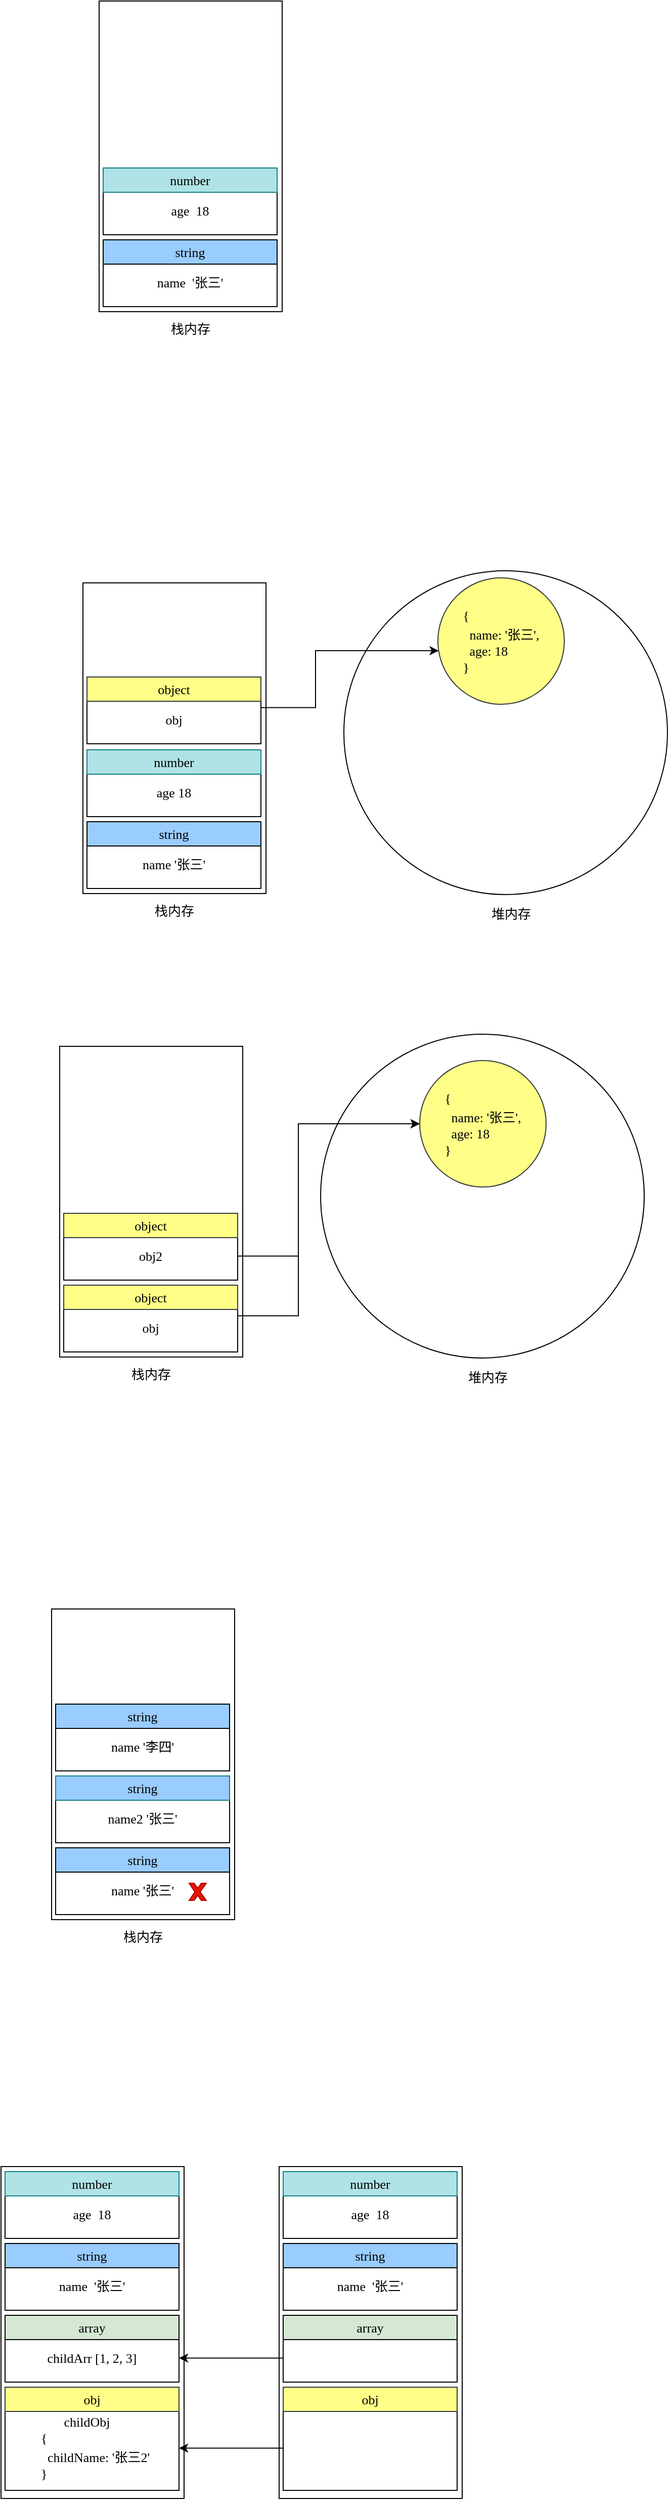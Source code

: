 <mxfile version="19.0.3" type="device"><diagram id="V9AhSuRFLN2k_o382zcn" name="第 1 页"><mxGraphModel dx="1125" dy="1757" grid="0" gridSize="10" guides="0" tooltips="1" connect="1" arrows="1" fold="1" page="1" pageScale="1" pageWidth="827" pageHeight="1169" math="0" shadow="0"><root><mxCell id="0"/><mxCell id="1" parent="0"/><mxCell id="NeTR9yd0fyzoFEv___de-1" value="" style="rounded=0;whiteSpace=wrap;html=1;fontFamily=Verdana;fontStyle=0;fontSize=13;" vertex="1" parent="1"><mxGeometry x="119" y="193" width="181" height="307" as="geometry"/></mxCell><mxCell id="NeTR9yd0fyzoFEv___de-19" value="" style="group;fontFamily=Verdana;fontStyle=0;fontSize=13;" vertex="1" connectable="0" parent="1"><mxGeometry x="123" y="429" width="172" height="66" as="geometry"/></mxCell><mxCell id="NeTR9yd0fyzoFEv___de-18" value="" style="group;fontFamily=Verdana;fontStyle=0;fontSize=13;" vertex="1" connectable="0" parent="NeTR9yd0fyzoFEv___de-19"><mxGeometry y="18.393" width="172" height="47.607" as="geometry"/></mxCell><mxCell id="NeTR9yd0fyzoFEv___de-13" value="&lt;div style=&quot;font-size: 13px; line-height: 21px;&quot;&gt;&lt;font style=&quot;font-size: 13px;&quot;&gt;name '张三'&lt;/font&gt;&lt;/div&gt;" style="rounded=0;whiteSpace=wrap;html=1;fontFamily=Verdana;fontStyle=0;fontSize=13;" vertex="1" parent="NeTR9yd0fyzoFEv___de-18"><mxGeometry width="172" height="47.607" as="geometry"/></mxCell><mxCell id="NeTR9yd0fyzoFEv___de-15" value="&lt;font style=&quot;font-size: 13px;&quot;&gt;string&lt;/font&gt;" style="rounded=0;whiteSpace=wrap;html=1;fillColor=#99CCFF;fontFamily=Verdana;fontStyle=0;fontSize=13;" vertex="1" parent="NeTR9yd0fyzoFEv___de-19"><mxGeometry width="172" height="24" as="geometry"/></mxCell><mxCell id="NeTR9yd0fyzoFEv___de-27" value="" style="group;fillColor=#d5e8d4;strokeColor=#82b366;fontFamily=Verdana;fontStyle=0;fontSize=13;" vertex="1" connectable="0" parent="1"><mxGeometry x="123" y="358" width="172" height="66" as="geometry"/></mxCell><mxCell id="NeTR9yd0fyzoFEv___de-28" value="" style="group;fontFamily=Verdana;fontStyle=0;fontSize=13;" vertex="1" connectable="0" parent="NeTR9yd0fyzoFEv___de-27"><mxGeometry y="18.393" width="172" height="47.607" as="geometry"/></mxCell><mxCell id="NeTR9yd0fyzoFEv___de-29" value="&lt;div style=&quot;font-size: 13px; line-height: 21px;&quot;&gt;&lt;font style=&quot;font-size: 13px;&quot;&gt;age 18&lt;/font&gt;&lt;/div&gt;" style="rounded=0;whiteSpace=wrap;html=1;fontFamily=Verdana;fontStyle=0;fontSize=13;" vertex="1" parent="NeTR9yd0fyzoFEv___de-28"><mxGeometry width="172" height="47.607" as="geometry"/></mxCell><mxCell id="NeTR9yd0fyzoFEv___de-30" value="&lt;font style=&quot;font-size: 13px;&quot;&gt;number&lt;/font&gt;" style="rounded=0;whiteSpace=wrap;html=1;fillColor=#b0e3e6;strokeColor=#0e8088;fontFamily=Verdana;fontStyle=0;fontSize=13;" vertex="1" parent="NeTR9yd0fyzoFEv___de-27"><mxGeometry width="172" height="24" as="geometry"/></mxCell><mxCell id="NeTR9yd0fyzoFEv___de-35" value="栈内存" style="text;html=1;resizable=0;autosize=1;align=center;verticalAlign=middle;points=[];fillColor=none;strokeColor=none;rounded=0;labelBackgroundColor=none;fontFamily=Verdana;fontSize=13;fontColor=#000000;fontStyle=0" vertex="1" parent="1"><mxGeometry x="184" y="507" width="49" height="20" as="geometry"/></mxCell><mxCell id="NeTR9yd0fyzoFEv___de-39" value="" style="ellipse;whiteSpace=wrap;html=1;aspect=fixed;labelBackgroundColor=none;fontFamily=Verdana;fontSize=13;fontStyle=0" vertex="1" parent="1"><mxGeometry x="377" y="181" width="320" height="320" as="geometry"/></mxCell><mxCell id="NeTR9yd0fyzoFEv___de-41" value="&lt;p style=&quot;margin: 0px; font-variant-numeric: normal; font-variant-east-asian: normal; font-stretch: normal; line-height: normal; text-align: start; font-size: 13px;&quot; class=&quot;p1&quot;&gt;{&lt;/p&gt;&lt;p style=&quot;margin: 0px; font-variant-numeric: normal; font-variant-east-asian: normal; font-stretch: normal; line-height: normal; text-align: start; font-size: 13px;&quot; class=&quot;p1&quot;&gt;&lt;span class=&quot;Apple-converted-space&quot; style=&quot;font-size: 13px;&quot;&gt;&amp;nbsp; &lt;/span&gt;name: '张三',&lt;/p&gt;&lt;p style=&quot;margin: 0px; font-variant-numeric: normal; font-variant-east-asian: normal; font-stretch: normal; line-height: normal; text-align: start; font-size: 13px;&quot; class=&quot;p1&quot;&gt;&lt;span class=&quot;Apple-converted-space&quot; style=&quot;font-size: 13px;&quot;&gt;&amp;nbsp; &lt;/span&gt;age: 18&lt;/p&gt;&lt;p style=&quot;margin: 0px; font-variant-numeric: normal; font-variant-east-asian: normal; font-stretch: normal; line-height: normal; text-align: start; font-size: 13px;&quot; class=&quot;p1&quot;&gt;}&lt;/p&gt;" style="ellipse;whiteSpace=wrap;html=1;aspect=fixed;labelBackgroundColor=none;fontFamily=Verdana;fontSize=13;fillColor=#ffff88;strokeColor=#36393d;fontStyle=0" vertex="1" parent="1"><mxGeometry x="470" y="188" width="125" height="125" as="geometry"/></mxCell><mxCell id="NeTR9yd0fyzoFEv___de-42" value="" style="group;fillColor=#b1ddf0;strokeColor=#10739e;fontFamily=Verdana;fontStyle=0;fontSize=13;" vertex="1" connectable="0" parent="1"><mxGeometry x="123" y="286" width="172" height="66" as="geometry"/></mxCell><mxCell id="NeTR9yd0fyzoFEv___de-43" value="" style="group;fontFamily=Verdana;fontStyle=0;fontSize=13;" vertex="1" connectable="0" parent="NeTR9yd0fyzoFEv___de-42"><mxGeometry y="18.393" width="172" height="47.607" as="geometry"/></mxCell><mxCell id="NeTR9yd0fyzoFEv___de-44" value="&lt;div style=&quot;font-size: 13px; line-height: 21px;&quot;&gt;&lt;span style=&quot;font-size: 13px; text-align: start;&quot;&gt;obj&lt;/span&gt;&lt;br style=&quot;font-size: 13px;&quot;&gt;&lt;/div&gt;" style="rounded=0;whiteSpace=wrap;html=1;fontFamily=Verdana;fontStyle=0;fontSize=13;" vertex="1" parent="NeTR9yd0fyzoFEv___de-43"><mxGeometry width="172" height="47.607" as="geometry"/></mxCell><mxCell id="NeTR9yd0fyzoFEv___de-45" value="&lt;font style=&quot;font-size: 13px;&quot;&gt;object&lt;/font&gt;" style="rounded=0;whiteSpace=wrap;html=1;fillColor=#ffff88;strokeColor=#36393d;fontFamily=Verdana;fontStyle=0;fontSize=13;" vertex="1" parent="NeTR9yd0fyzoFEv___de-42"><mxGeometry width="172" height="24" as="geometry"/></mxCell><mxCell id="NeTR9yd0fyzoFEv___de-50" value="" style="edgeStyle=elbowEdgeStyle;elbow=horizontal;endArrow=classic;html=1;rounded=0;fontFamily=Verdana;fontSize=13;fontColor=#000000;exitX=1;exitY=0.25;exitDx=0;exitDy=0;fontStyle=0" edge="1" parent="1" source="NeTR9yd0fyzoFEv___de-44" target="NeTR9yd0fyzoFEv___de-41"><mxGeometry width="50" height="50" relative="1" as="geometry"><mxPoint x="311" y="312" as="sourcePoint"/><mxPoint x="361" y="262" as="targetPoint"/><Array as="points"><mxPoint x="349" y="260"/></Array></mxGeometry></mxCell><mxCell id="NeTR9yd0fyzoFEv___de-53" value="堆内存" style="text;html=1;resizable=0;autosize=1;align=center;verticalAlign=middle;points=[];fillColor=none;strokeColor=none;rounded=0;labelBackgroundColor=none;fontFamily=Verdana;fontSize=13;fontColor=#000000;fontStyle=0" vertex="1" parent="1"><mxGeometry x="517" y="510" width="49" height="20" as="geometry"/></mxCell><mxCell id="NeTR9yd0fyzoFEv___de-93" value="" style="rounded=0;whiteSpace=wrap;html=1;fontFamily=Verdana;fontStyle=0;fontSize=13;" vertex="1" parent="1"><mxGeometry x="96" y="651" width="181" height="307" as="geometry"/></mxCell><mxCell id="NeTR9yd0fyzoFEv___de-102" value="栈内存" style="text;html=1;resizable=0;autosize=1;align=center;verticalAlign=middle;points=[];fillColor=none;strokeColor=none;rounded=0;labelBackgroundColor=none;fontFamily=Verdana;fontSize=13;fontColor=#000000;fontStyle=0" vertex="1" parent="1"><mxGeometry x="161" y="965" width="49" height="20" as="geometry"/></mxCell><mxCell id="NeTR9yd0fyzoFEv___de-103" value="" style="ellipse;whiteSpace=wrap;html=1;aspect=fixed;labelBackgroundColor=none;fontFamily=Verdana;fontSize=13;fontStyle=0" vertex="1" parent="1"><mxGeometry x="354" y="639" width="320" height="320" as="geometry"/></mxCell><mxCell id="NeTR9yd0fyzoFEv___de-104" value="&lt;p style=&quot;margin: 0px; font-variant-numeric: normal; font-variant-east-asian: normal; font-stretch: normal; line-height: normal; text-align: start; font-size: 13px;&quot; class=&quot;p1&quot;&gt;{&lt;/p&gt;&lt;p style=&quot;margin: 0px; font-variant-numeric: normal; font-variant-east-asian: normal; font-stretch: normal; line-height: normal; text-align: start; font-size: 13px;&quot; class=&quot;p1&quot;&gt;&lt;span class=&quot;Apple-converted-space&quot; style=&quot;font-size: 13px;&quot;&gt;&amp;nbsp; &lt;/span&gt;name: '张三',&lt;/p&gt;&lt;p style=&quot;margin: 0px; font-variant-numeric: normal; font-variant-east-asian: normal; font-stretch: normal; line-height: normal; text-align: start; font-size: 13px;&quot; class=&quot;p1&quot;&gt;&lt;span class=&quot;Apple-converted-space&quot; style=&quot;font-size: 13px;&quot;&gt;&amp;nbsp; &lt;/span&gt;age: 18&lt;/p&gt;&lt;p style=&quot;margin: 0px; font-variant-numeric: normal; font-variant-east-asian: normal; font-stretch: normal; line-height: normal; text-align: start; font-size: 13px;&quot; class=&quot;p1&quot;&gt;}&lt;/p&gt;" style="ellipse;whiteSpace=wrap;html=1;aspect=fixed;labelBackgroundColor=none;fontFamily=Verdana;fontSize=13;fillColor=#ffff88;strokeColor=#36393d;fontStyle=0" vertex="1" parent="1"><mxGeometry x="452" y="665" width="125" height="125" as="geometry"/></mxCell><mxCell id="NeTR9yd0fyzoFEv___de-105" value="" style="group;fillColor=#b1ddf0;strokeColor=#10739e;fontFamily=Verdana;fontStyle=0;fontSize=13;" vertex="1" connectable="0" parent="1"><mxGeometry x="100" y="887" width="172" height="66" as="geometry"/></mxCell><mxCell id="NeTR9yd0fyzoFEv___de-106" value="" style="group;fontFamily=Verdana;fontStyle=0;fontSize=13;" vertex="1" connectable="0" parent="NeTR9yd0fyzoFEv___de-105"><mxGeometry y="18.393" width="172" height="47.607" as="geometry"/></mxCell><mxCell id="NeTR9yd0fyzoFEv___de-107" value="&lt;div style=&quot;font-size: 13px; line-height: 21px;&quot;&gt;&lt;font style=&quot;font-size: 13px;&quot;&gt;obj&lt;/font&gt;&lt;/div&gt;" style="rounded=0;whiteSpace=wrap;html=1;fontFamily=Verdana;fontStyle=0;fontSize=13;" vertex="1" parent="NeTR9yd0fyzoFEv___de-106"><mxGeometry width="172" height="47.607" as="geometry"/></mxCell><mxCell id="NeTR9yd0fyzoFEv___de-108" value="&lt;font style=&quot;font-size: 13px;&quot;&gt;object&lt;/font&gt;" style="rounded=0;whiteSpace=wrap;html=1;fillColor=#ffff88;strokeColor=#36393d;fontFamily=Verdana;fontStyle=0;fontSize=13;" vertex="1" parent="NeTR9yd0fyzoFEv___de-105"><mxGeometry width="172" height="24" as="geometry"/></mxCell><mxCell id="NeTR9yd0fyzoFEv___de-109" value="" style="edgeStyle=elbowEdgeStyle;elbow=horizontal;endArrow=classic;html=1;rounded=0;fontFamily=Verdana;fontSize=13;fontColor=#000000;exitX=1;exitY=0.25;exitDx=0;exitDy=0;fontStyle=0;entryX=0;entryY=0.5;entryDx=0;entryDy=0;" edge="1" parent="1" source="NeTR9yd0fyzoFEv___de-107" target="NeTR9yd0fyzoFEv___de-104"><mxGeometry width="50" height="50" relative="1" as="geometry"><mxPoint x="288" y="770" as="sourcePoint"/><mxPoint x="338" y="720" as="targetPoint"/><Array as="points"><mxPoint x="332" y="793"/><mxPoint x="326" y="718"/></Array></mxGeometry></mxCell><mxCell id="NeTR9yd0fyzoFEv___de-110" value="堆内存" style="text;html=1;resizable=0;autosize=1;align=center;verticalAlign=middle;points=[];fillColor=none;strokeColor=none;rounded=0;labelBackgroundColor=none;fontFamily=Verdana;fontSize=13;fontColor=#000000;fontStyle=0" vertex="1" parent="1"><mxGeometry x="494" y="968" width="49" height="20" as="geometry"/></mxCell><mxCell id="NeTR9yd0fyzoFEv___de-112" value="" style="group;fillColor=#b1ddf0;strokeColor=#10739e;fontFamily=Verdana;fontStyle=0;fontSize=13;" vertex="1" connectable="0" parent="1"><mxGeometry x="100" y="816" width="172" height="66" as="geometry"/></mxCell><mxCell id="NeTR9yd0fyzoFEv___de-113" value="" style="group;fontFamily=Verdana;fontStyle=0;fontSize=13;" vertex="1" connectable="0" parent="NeTR9yd0fyzoFEv___de-112"><mxGeometry y="18.393" width="172" height="47.607" as="geometry"/></mxCell><mxCell id="NeTR9yd0fyzoFEv___de-114" value="&lt;div style=&quot;line-height: 21px; font-size: 13px;&quot;&gt;&lt;span style=&quot;text-align: start; font-size: 13px;&quot;&gt;&lt;font style=&quot;font-size: 13px;&quot;&gt;obj2&lt;/font&gt;&lt;/span&gt;&lt;span style=&quot;font-size: 13px;&quot;&gt;&lt;br style=&quot;font-size: 13px;&quot;&gt;&lt;/span&gt;&lt;/div&gt;" style="rounded=0;whiteSpace=wrap;html=1;fontFamily=Verdana;fontStyle=0;fontSize=13;" vertex="1" parent="NeTR9yd0fyzoFEv___de-113"><mxGeometry width="172" height="47.607" as="geometry"/></mxCell><mxCell id="NeTR9yd0fyzoFEv___de-115" value="&lt;font style=&quot;font-size: 13px;&quot;&gt;object&lt;/font&gt;" style="rounded=0;whiteSpace=wrap;html=1;fillColor=#ffff88;strokeColor=#36393d;fontFamily=Verdana;fontStyle=0;fontSize=13;" vertex="1" parent="NeTR9yd0fyzoFEv___de-112"><mxGeometry width="172" height="24" as="geometry"/></mxCell><mxCell id="NeTR9yd0fyzoFEv___de-116" value="" style="rounded=0;whiteSpace=wrap;html=1;fontFamily=Verdana;fontStyle=0;fontSize=13;" vertex="1" parent="1"><mxGeometry x="135" y="-382" width="181" height="307" as="geometry"/></mxCell><mxCell id="NeTR9yd0fyzoFEv___de-117" value="" style="group;fontFamily=Verdana;fontStyle=0;fontSize=13;" vertex="1" connectable="0" parent="1"><mxGeometry x="139" y="-146" width="172" height="66" as="geometry"/></mxCell><mxCell id="NeTR9yd0fyzoFEv___de-118" value="" style="group;fontFamily=Verdana;fontStyle=0;fontSize=13;" vertex="1" connectable="0" parent="NeTR9yd0fyzoFEv___de-117"><mxGeometry y="18.393" width="172" height="47.607" as="geometry"/></mxCell><mxCell id="NeTR9yd0fyzoFEv___de-119" value="&lt;div style=&quot;font-size: 13px; line-height: 21px;&quot;&gt;&lt;font style=&quot;font-size: 13px;&quot;&gt;name&amp;nbsp; '张三'&lt;/font&gt;&lt;/div&gt;" style="rounded=0;whiteSpace=wrap;html=1;fontFamily=Verdana;fontStyle=0;fontSize=13;" vertex="1" parent="NeTR9yd0fyzoFEv___de-118"><mxGeometry width="172" height="47.607" as="geometry"/></mxCell><mxCell id="NeTR9yd0fyzoFEv___de-120" value="&lt;font style=&quot;font-size: 13px;&quot;&gt;string&lt;/font&gt;" style="rounded=0;whiteSpace=wrap;html=1;fillColor=#99CCFF;fontFamily=Verdana;fontStyle=0;fontSize=13;" vertex="1" parent="NeTR9yd0fyzoFEv___de-117"><mxGeometry width="172" height="24" as="geometry"/></mxCell><mxCell id="NeTR9yd0fyzoFEv___de-121" value="" style="group;fillColor=#d5e8d4;strokeColor=#82b366;fontFamily=Verdana;fontStyle=0;fontSize=13;" vertex="1" connectable="0" parent="1"><mxGeometry x="139" y="-217" width="172" height="66" as="geometry"/></mxCell><mxCell id="NeTR9yd0fyzoFEv___de-122" value="" style="group;fontFamily=Verdana;fontStyle=0;fontSize=13;" vertex="1" connectable="0" parent="NeTR9yd0fyzoFEv___de-121"><mxGeometry y="18.393" width="172" height="47.607" as="geometry"/></mxCell><mxCell id="NeTR9yd0fyzoFEv___de-123" value="&lt;div style=&quot;font-size: 13px; line-height: 21px;&quot;&gt;&lt;font style=&quot;font-size: 13px;&quot;&gt;age&amp;nbsp; 18&lt;/font&gt;&lt;/div&gt;" style="rounded=0;whiteSpace=wrap;html=1;fontFamily=Verdana;fontStyle=0;fontSize=13;" vertex="1" parent="NeTR9yd0fyzoFEv___de-122"><mxGeometry width="172" height="47.607" as="geometry"/></mxCell><mxCell id="NeTR9yd0fyzoFEv___de-124" value="&lt;font style=&quot;font-size: 13px;&quot;&gt;number&lt;/font&gt;" style="rounded=0;whiteSpace=wrap;html=1;fillColor=#b0e3e6;strokeColor=#0e8088;fontFamily=Verdana;fontStyle=0;fontSize=13;" vertex="1" parent="NeTR9yd0fyzoFEv___de-121"><mxGeometry width="172" height="24" as="geometry"/></mxCell><mxCell id="NeTR9yd0fyzoFEv___de-125" value="栈内存" style="text;html=1;resizable=0;autosize=1;align=center;verticalAlign=middle;points=[];fillColor=none;strokeColor=none;rounded=0;labelBackgroundColor=none;fontFamily=Verdana;fontSize=13;fontColor=#000000;fontStyle=0" vertex="1" parent="1"><mxGeometry x="200" y="-68" width="49" height="20" as="geometry"/></mxCell><mxCell id="NeTR9yd0fyzoFEv___de-144" value="" style="edgeStyle=elbowEdgeStyle;elbow=horizontal;endArrow=classic;html=1;rounded=0;fontFamily=Verdana;fontSize=13;fontColor=#000000;exitX=1;exitY=0.5;exitDx=0;exitDy=0;fontStyle=0;" edge="1" parent="1" source="NeTR9yd0fyzoFEv___de-114" target="NeTR9yd0fyzoFEv___de-104"><mxGeometry width="50" height="50" relative="1" as="geometry"><mxPoint x="282" y="927.295" as="sourcePoint"/><mxPoint x="457.726" y="728" as="targetPoint"/><Array as="points"><mxPoint x="332" y="793"/></Array></mxGeometry></mxCell><mxCell id="NeTR9yd0fyzoFEv___de-145" value="" style="rounded=0;whiteSpace=wrap;html=1;fontFamily=Verdana;fontStyle=0;fontSize=13;" vertex="1" parent="1"><mxGeometry x="88" y="1207" width="181" height="307" as="geometry"/></mxCell><mxCell id="NeTR9yd0fyzoFEv___de-146" value="" style="group;fontFamily=Verdana;fontStyle=0;fontSize=13;" vertex="1" connectable="0" parent="1"><mxGeometry x="92" y="1443" width="172" height="66" as="geometry"/></mxCell><mxCell id="NeTR9yd0fyzoFEv___de-147" value="" style="group;fontFamily=Verdana;fontStyle=0;fontSize=13;" vertex="1" connectable="0" parent="NeTR9yd0fyzoFEv___de-146"><mxGeometry y="18.393" width="172" height="47.607" as="geometry"/></mxCell><mxCell id="NeTR9yd0fyzoFEv___de-148" value="&lt;div style=&quot;font-size: 13px; line-height: 21px;&quot;&gt;&lt;font style=&quot;font-size: 13px;&quot;&gt;name '张三'&lt;/font&gt;&lt;/div&gt;" style="rounded=0;whiteSpace=wrap;html=1;fontFamily=Verdana;fontStyle=0;fontSize=13;" vertex="1" parent="NeTR9yd0fyzoFEv___de-147"><mxGeometry width="172" height="47.607" as="geometry"/></mxCell><mxCell id="NeTR9yd0fyzoFEv___de-161" value="" style="verticalLabelPosition=bottom;verticalAlign=top;html=1;shape=mxgraph.basic.x;labelBackgroundColor=none;fontFamily=Verdana;fontSize=13;fillColor=#e51400;strokeColor=#B20000;fontColor=#ffffff;" vertex="1" parent="NeTR9yd0fyzoFEv___de-147"><mxGeometry x="132" y="16.607" width="17" height="17" as="geometry"/></mxCell><mxCell id="NeTR9yd0fyzoFEv___de-149" value="&lt;font style=&quot;font-size: 13px;&quot;&gt;string&lt;/font&gt;" style="rounded=0;whiteSpace=wrap;html=1;fillColor=#99CCFF;fontFamily=Verdana;fontStyle=0;fontSize=13;" vertex="1" parent="NeTR9yd0fyzoFEv___de-146"><mxGeometry width="172" height="24" as="geometry"/></mxCell><mxCell id="NeTR9yd0fyzoFEv___de-150" value="" style="group;fillColor=#d5e8d4;strokeColor=#82b366;fontFamily=Verdana;fontStyle=0;fontSize=13;" vertex="1" connectable="0" parent="1"><mxGeometry x="92" y="1372" width="172" height="66" as="geometry"/></mxCell><mxCell id="NeTR9yd0fyzoFEv___de-151" value="" style="group;fontFamily=Verdana;fontStyle=0;fontSize=13;" vertex="1" connectable="0" parent="NeTR9yd0fyzoFEv___de-150"><mxGeometry y="18.393" width="172" height="47.607" as="geometry"/></mxCell><mxCell id="NeTR9yd0fyzoFEv___de-152" value="&lt;div style=&quot;font-size: 13px; line-height: 21px;&quot;&gt;&lt;font style=&quot;font-size: 13px;&quot;&gt;name2 '张三'&lt;/font&gt;&lt;/div&gt;" style="rounded=0;whiteSpace=wrap;html=1;fontFamily=Verdana;fontStyle=0;fontSize=13;" vertex="1" parent="NeTR9yd0fyzoFEv___de-151"><mxGeometry width="172" height="47.607" as="geometry"/></mxCell><mxCell id="NeTR9yd0fyzoFEv___de-153" value="&lt;font style=&quot;font-size: 13px;&quot;&gt;string&lt;/font&gt;" style="rounded=0;whiteSpace=wrap;html=1;fillColor=#99CCFF;strokeColor=#0e8088;fontFamily=Verdana;fontStyle=0;fontSize=13;" vertex="1" parent="NeTR9yd0fyzoFEv___de-150"><mxGeometry width="172" height="24" as="geometry"/></mxCell><mxCell id="NeTR9yd0fyzoFEv___de-154" value="栈内存" style="text;html=1;resizable=0;autosize=1;align=center;verticalAlign=middle;points=[];fillColor=none;strokeColor=none;rounded=0;labelBackgroundColor=none;fontFamily=Verdana;fontSize=13;fontColor=#000000;fontStyle=0" vertex="1" parent="1"><mxGeometry x="153" y="1521" width="49" height="20" as="geometry"/></mxCell><mxCell id="NeTR9yd0fyzoFEv___de-155" value="" style="group;fontFamily=Verdana;fontStyle=0;fontSize=13;" vertex="1" connectable="0" parent="1"><mxGeometry x="92" y="1301" width="172" height="66" as="geometry"/></mxCell><mxCell id="NeTR9yd0fyzoFEv___de-156" value="" style="group;fontFamily=Verdana;fontStyle=0;fontSize=13;" vertex="1" connectable="0" parent="NeTR9yd0fyzoFEv___de-155"><mxGeometry y="18.393" width="172" height="47.607" as="geometry"/></mxCell><mxCell id="NeTR9yd0fyzoFEv___de-157" value="&lt;div style=&quot;font-size: 13px; line-height: 21px;&quot;&gt;&lt;font style=&quot;font-size: 13px;&quot;&gt;name '李四'&lt;/font&gt;&lt;/div&gt;" style="rounded=0;whiteSpace=wrap;html=1;fontFamily=Verdana;fontStyle=0;fontSize=13;" vertex="1" parent="NeTR9yd0fyzoFEv___de-156"><mxGeometry width="172" height="47.607" as="geometry"/></mxCell><mxCell id="NeTR9yd0fyzoFEv___de-158" value="&lt;font style=&quot;font-size: 13px;&quot;&gt;string&lt;/font&gt;" style="rounded=0;whiteSpace=wrap;html=1;fillColor=#99CCFF;fontFamily=Verdana;fontStyle=0;fontSize=13;" vertex="1" parent="NeTR9yd0fyzoFEv___de-155"><mxGeometry width="172" height="24" as="geometry"/></mxCell><mxCell id="NeTR9yd0fyzoFEv___de-179" value="" style="rounded=0;whiteSpace=wrap;html=1;fontFamily=Verdana;fontStyle=0;fontSize=13;" vertex="1" parent="1"><mxGeometry x="38" y="1758" width="181" height="328" as="geometry"/></mxCell><mxCell id="NeTR9yd0fyzoFEv___de-180" value="" style="group;fontFamily=Verdana;fontStyle=0;fontSize=13;" vertex="1" connectable="0" parent="1"><mxGeometry x="42" y="1834" width="172" height="66" as="geometry"/></mxCell><mxCell id="NeTR9yd0fyzoFEv___de-181" value="" style="group;fontFamily=Verdana;fontStyle=0;fontSize=13;" vertex="1" connectable="0" parent="NeTR9yd0fyzoFEv___de-180"><mxGeometry y="18.393" width="172" height="47.607" as="geometry"/></mxCell><mxCell id="NeTR9yd0fyzoFEv___de-182" value="&lt;div style=&quot;font-size: 13px; line-height: 21px;&quot;&gt;&lt;font style=&quot;font-size: 13px;&quot;&gt;name&amp;nbsp; '张三'&lt;/font&gt;&lt;/div&gt;" style="rounded=0;whiteSpace=wrap;html=1;fontFamily=Verdana;fontStyle=0;fontSize=13;" vertex="1" parent="NeTR9yd0fyzoFEv___de-181"><mxGeometry width="172" height="47.607" as="geometry"/></mxCell><mxCell id="NeTR9yd0fyzoFEv___de-183" value="&lt;font style=&quot;font-size: 13px;&quot;&gt;string&lt;/font&gt;" style="rounded=0;whiteSpace=wrap;html=1;fillColor=#99CCFF;fontFamily=Verdana;fontStyle=0;fontSize=13;" vertex="1" parent="NeTR9yd0fyzoFEv___de-180"><mxGeometry width="172" height="24" as="geometry"/></mxCell><mxCell id="NeTR9yd0fyzoFEv___de-184" value="" style="group;fillColor=#d5e8d4;strokeColor=#82b366;fontFamily=Verdana;fontStyle=0;fontSize=13;" vertex="1" connectable="0" parent="1"><mxGeometry x="42" y="1763" width="172" height="66" as="geometry"/></mxCell><mxCell id="NeTR9yd0fyzoFEv___de-185" value="" style="group;fontFamily=Verdana;fontStyle=0;fontSize=13;" vertex="1" connectable="0" parent="NeTR9yd0fyzoFEv___de-184"><mxGeometry y="18.393" width="172" height="47.607" as="geometry"/></mxCell><mxCell id="NeTR9yd0fyzoFEv___de-186" value="&lt;div style=&quot;font-size: 13px; line-height: 21px;&quot;&gt;&lt;font style=&quot;font-size: 13px;&quot;&gt;age&amp;nbsp; 18&lt;/font&gt;&lt;/div&gt;" style="rounded=0;whiteSpace=wrap;html=1;fontFamily=Verdana;fontStyle=0;fontSize=13;" vertex="1" parent="NeTR9yd0fyzoFEv___de-185"><mxGeometry width="172" height="47.607" as="geometry"/></mxCell><mxCell id="NeTR9yd0fyzoFEv___de-187" value="&lt;font style=&quot;font-size: 13px;&quot;&gt;number&lt;/font&gt;" style="rounded=0;whiteSpace=wrap;html=1;fillColor=#b0e3e6;strokeColor=#0e8088;fontFamily=Verdana;fontStyle=0;fontSize=13;" vertex="1" parent="NeTR9yd0fyzoFEv___de-184"><mxGeometry width="172" height="24" as="geometry"/></mxCell><mxCell id="NeTR9yd0fyzoFEv___de-190" value="" style="group;fontFamily=Verdana;fontStyle=0;fontSize=13;" vertex="1" connectable="0" parent="1"><mxGeometry x="42" y="1905" width="172" height="66" as="geometry"/></mxCell><mxCell id="NeTR9yd0fyzoFEv___de-191" value="" style="group;fontFamily=Verdana;fontStyle=0;fontSize=13;" vertex="1" connectable="0" parent="NeTR9yd0fyzoFEv___de-190"><mxGeometry y="18.393" width="172" height="47.607" as="geometry"/></mxCell><mxCell id="NeTR9yd0fyzoFEv___de-192" value="&lt;div style=&quot;font-size: 13px; line-height: 21px;&quot;&gt;&lt;p style=&quot;margin: 0px; font-variant-numeric: normal; font-variant-east-asian: normal; font-stretch: normal; line-height: normal; text-align: start; font-size: 13px;&quot; class=&quot;p1&quot;&gt;childArr&amp;nbsp;&lt;span style=&quot;font-variant-numeric: normal; font-variant-east-asian: normal; font-stretch: normal; line-height: normal; font-size: 13px;&quot; class=&quot;s1&quot;&gt;[&lt;/span&gt;1, 2, 3&lt;span style=&quot;font-variant-numeric: normal; font-variant-east-asian: normal; font-stretch: normal; line-height: normal; font-size: 13px;&quot; class=&quot;s1&quot;&gt;]&lt;/span&gt;&lt;/p&gt;&lt;/div&gt;" style="rounded=0;whiteSpace=wrap;html=1;fontFamily=Verdana;fontStyle=0;fontSize=13;" vertex="1" parent="NeTR9yd0fyzoFEv___de-191"><mxGeometry width="172" height="47.607" as="geometry"/></mxCell><mxCell id="NeTR9yd0fyzoFEv___de-193" value="&lt;font style=&quot;font-size: 13px;&quot;&gt;array&lt;/font&gt;" style="rounded=0;whiteSpace=wrap;html=1;fillColor=#d5e8d4;fontFamily=Verdana;fontStyle=0;strokeColor=#000000;fontSize=13;" vertex="1" parent="NeTR9yd0fyzoFEv___de-190"><mxGeometry width="172" height="24" as="geometry"/></mxCell><mxCell id="NeTR9yd0fyzoFEv___de-198" value="" style="group" vertex="1" connectable="0" parent="1"><mxGeometry x="42" y="1976" width="172" height="102" as="geometry"/></mxCell><mxCell id="NeTR9yd0fyzoFEv___de-195" value="" style="group;fontFamily=Verdana;fontStyle=0;fontSize=13;" vertex="1" connectable="0" parent="NeTR9yd0fyzoFEv___de-198"><mxGeometry y="18.39" width="172" height="83.61" as="geometry"/></mxCell><mxCell id="NeTR9yd0fyzoFEv___de-196" value="&lt;div style=&quot;font-size: 13px; line-height: 21px;&quot;&gt;&lt;p style=&quot;margin: 0px; font-variant-numeric: normal; font-variant-east-asian: normal; font-stretch: normal; font-size: 13px; line-height: normal; text-align: start;&quot; class=&quot;p1&quot;&gt;&lt;span style=&quot;background-color: initial; text-align: center; font-size: 13px;&quot;&gt;&amp;nbsp; &amp;nbsp; &amp;nbsp; &amp;nbsp; &amp;nbsp;&lt;/span&gt;childObj&amp;nbsp;&lt;/p&gt;&lt;p style=&quot;margin: 0px; font-variant-numeric: normal; font-variant-east-asian: normal; font-stretch: normal; font-size: 13px; line-height: normal; text-align: start;&quot; class=&quot;p1&quot;&gt;&lt;span style=&quot;background-color: initial; font-size: 13px;&quot;&gt;&amp;nbsp; {&lt;/span&gt;&lt;/p&gt;&lt;p style=&quot;margin: 0px; font-variant-numeric: normal; font-variant-east-asian: normal; font-stretch: normal; line-height: normal; text-align: start; font-size: 13px;&quot; class=&quot;p1&quot;&gt;&lt;span class=&quot;Apple-converted-space&quot; style=&quot;font-size: 13px;&quot;&gt;&amp;nbsp; &amp;nbsp; &lt;/span&gt;childName: '张三2'&lt;/p&gt;&lt;p style=&quot;margin: 0px; font-variant-numeric: normal; font-variant-east-asian: normal; font-stretch: normal; line-height: normal; text-align: start; font-size: 13px;&quot; class=&quot;p1&quot;&gt;&lt;span class=&quot;Apple-converted-space&quot; style=&quot;font-size: 13px;&quot;&gt;&amp;nbsp; &lt;/span&gt;}&lt;/p&gt;&lt;/div&gt;" style="rounded=0;whiteSpace=wrap;html=1;fontFamily=Verdana;fontStyle=0;fontSize=13;" vertex="1" parent="NeTR9yd0fyzoFEv___de-195"><mxGeometry width="172" height="83.61" as="geometry"/></mxCell><mxCell id="NeTR9yd0fyzoFEv___de-197" value="&lt;font style=&quot;font-size: 13px;&quot;&gt;obj&lt;/font&gt;" style="rounded=0;whiteSpace=wrap;html=1;fillColor=#ffff88;fontFamily=Verdana;fontStyle=0;strokeColor=#36393d;fontSize=13;" vertex="1" parent="NeTR9yd0fyzoFEv___de-198"><mxGeometry width="172" height="24" as="geometry"/></mxCell><mxCell id="NeTR9yd0fyzoFEv___de-199" value="" style="rounded=0;whiteSpace=wrap;html=1;fontFamily=Verdana;fontStyle=0;fontSize=13;" vertex="1" parent="1"><mxGeometry x="313" y="1758" width="181" height="328" as="geometry"/></mxCell><mxCell id="NeTR9yd0fyzoFEv___de-200" value="" style="group;fontFamily=Verdana;fontStyle=0;fontSize=13;" vertex="1" connectable="0" parent="1"><mxGeometry x="317" y="1834" width="172" height="66" as="geometry"/></mxCell><mxCell id="NeTR9yd0fyzoFEv___de-201" value="" style="group;fontFamily=Verdana;fontStyle=0;fontSize=13;" vertex="1" connectable="0" parent="NeTR9yd0fyzoFEv___de-200"><mxGeometry y="18.393" width="172" height="47.607" as="geometry"/></mxCell><mxCell id="NeTR9yd0fyzoFEv___de-202" value="&lt;div style=&quot;font-size: 13px; line-height: 21px;&quot;&gt;&lt;font style=&quot;font-size: 13px;&quot;&gt;name&amp;nbsp; '张三'&lt;/font&gt;&lt;/div&gt;" style="rounded=0;whiteSpace=wrap;html=1;fontFamily=Verdana;fontStyle=0;fontSize=13;" vertex="1" parent="NeTR9yd0fyzoFEv___de-201"><mxGeometry width="172" height="47.607" as="geometry"/></mxCell><mxCell id="NeTR9yd0fyzoFEv___de-203" value="&lt;font style=&quot;font-size: 13px;&quot;&gt;string&lt;/font&gt;" style="rounded=0;whiteSpace=wrap;html=1;fillColor=#99CCFF;fontFamily=Verdana;fontStyle=0;fontSize=13;" vertex="1" parent="NeTR9yd0fyzoFEv___de-200"><mxGeometry width="172" height="24" as="geometry"/></mxCell><mxCell id="NeTR9yd0fyzoFEv___de-204" value="" style="group;fillColor=#d5e8d4;strokeColor=#82b366;fontFamily=Verdana;fontStyle=0;fontSize=13;" vertex="1" connectable="0" parent="1"><mxGeometry x="317" y="1763" width="172" height="66" as="geometry"/></mxCell><mxCell id="NeTR9yd0fyzoFEv___de-205" value="" style="group;fontFamily=Verdana;fontStyle=0;fontSize=13;" vertex="1" connectable="0" parent="NeTR9yd0fyzoFEv___de-204"><mxGeometry y="18.393" width="172" height="47.607" as="geometry"/></mxCell><mxCell id="NeTR9yd0fyzoFEv___de-206" value="&lt;div style=&quot;font-size: 13px; line-height: 21px;&quot;&gt;&lt;font style=&quot;font-size: 13px;&quot;&gt;age&amp;nbsp; 18&lt;/font&gt;&lt;/div&gt;" style="rounded=0;whiteSpace=wrap;html=1;fontFamily=Verdana;fontStyle=0;fontSize=13;" vertex="1" parent="NeTR9yd0fyzoFEv___de-205"><mxGeometry width="172" height="47.607" as="geometry"/></mxCell><mxCell id="NeTR9yd0fyzoFEv___de-207" value="&lt;font style=&quot;font-size: 13px;&quot;&gt;number&lt;/font&gt;" style="rounded=0;whiteSpace=wrap;html=1;fillColor=#b0e3e6;strokeColor=#0e8088;fontFamily=Verdana;fontStyle=0;fontSize=13;" vertex="1" parent="NeTR9yd0fyzoFEv___de-204"><mxGeometry width="172" height="24" as="geometry"/></mxCell><mxCell id="NeTR9yd0fyzoFEv___de-208" value="" style="group;fontFamily=Verdana;fontStyle=0;fontSize=13;" vertex="1" connectable="0" parent="1"><mxGeometry x="317" y="1905" width="172" height="66" as="geometry"/></mxCell><mxCell id="NeTR9yd0fyzoFEv___de-209" value="" style="group;fontFamily=Verdana;fontStyle=0;fontSize=13;" vertex="1" connectable="0" parent="NeTR9yd0fyzoFEv___de-208"><mxGeometry y="18.393" width="172" height="47.607" as="geometry"/></mxCell><mxCell id="NeTR9yd0fyzoFEv___de-210" value="&lt;div style=&quot;font-size: 13px; line-height: 21px;&quot;&gt;&lt;p style=&quot;margin: 0px; font-variant-numeric: normal; font-variant-east-asian: normal; font-stretch: normal; line-height: normal; text-align: start; font-size: 13px;&quot; class=&quot;p1&quot;&gt;&lt;br&gt;&lt;/p&gt;&lt;/div&gt;" style="rounded=0;whiteSpace=wrap;html=1;fontFamily=Verdana;fontStyle=0;fontSize=13;" vertex="1" parent="NeTR9yd0fyzoFEv___de-209"><mxGeometry width="172" height="47.607" as="geometry"/></mxCell><mxCell id="NeTR9yd0fyzoFEv___de-211" value="&lt;font style=&quot;font-size: 13px;&quot;&gt;array&lt;/font&gt;" style="rounded=0;whiteSpace=wrap;html=1;fillColor=#d5e8d4;fontFamily=Verdana;fontStyle=0;strokeColor=#000000;fontSize=13;" vertex="1" parent="NeTR9yd0fyzoFEv___de-208"><mxGeometry width="172" height="24" as="geometry"/></mxCell><mxCell id="NeTR9yd0fyzoFEv___de-212" value="" style="group" vertex="1" connectable="0" parent="1"><mxGeometry x="317" y="1976" width="172" height="102" as="geometry"/></mxCell><mxCell id="NeTR9yd0fyzoFEv___de-213" value="" style="group;fontFamily=Verdana;fontStyle=0;fontSize=13;" vertex="1" connectable="0" parent="NeTR9yd0fyzoFEv___de-212"><mxGeometry y="18.39" width="172" height="83.61" as="geometry"/></mxCell><mxCell id="NeTR9yd0fyzoFEv___de-214" value="&lt;div style=&quot;font-size: 13px; line-height: 21px;&quot;&gt;&lt;p style=&quot;margin: 0px; font-variant-numeric: normal; font-variant-east-asian: normal; font-stretch: normal; font-size: 13px; line-height: normal; text-align: start;&quot; class=&quot;p1&quot;&gt;&lt;span style=&quot;background-color: initial; text-align: center; font-size: 13px;&quot;&gt;&amp;nbsp;&amp;nbsp;&lt;/span&gt;&lt;/p&gt;&lt;/div&gt;" style="rounded=0;whiteSpace=wrap;html=1;fontFamily=Verdana;fontStyle=0;fontSize=13;" vertex="1" parent="NeTR9yd0fyzoFEv___de-213"><mxGeometry width="172" height="83.61" as="geometry"/></mxCell><mxCell id="NeTR9yd0fyzoFEv___de-215" value="&lt;font style=&quot;font-size: 13px;&quot;&gt;obj&lt;/font&gt;" style="rounded=0;whiteSpace=wrap;html=1;fillColor=#ffff88;fontFamily=Verdana;fontStyle=0;strokeColor=#36393d;fontSize=13;" vertex="1" parent="NeTR9yd0fyzoFEv___de-212"><mxGeometry width="172" height="24" as="geometry"/></mxCell><mxCell id="NeTR9yd0fyzoFEv___de-217" value="" style="edgeStyle=elbowEdgeStyle;elbow=horizontal;endArrow=classic;html=1;rounded=0;fontFamily=Verdana;fontSize=13;fontColor=#000000;exitX=0;exitY=0.5;exitDx=0;exitDy=0;entryX=1;entryY=0.5;entryDx=0;entryDy=0;" edge="1" parent="1" source="NeTR9yd0fyzoFEv___de-210" target="NeTR9yd0fyzoFEv___de-192"><mxGeometry width="50" height="50" relative="1" as="geometry"><mxPoint x="588" y="1881" as="sourcePoint"/><mxPoint x="638" y="1831" as="targetPoint"/></mxGeometry></mxCell><mxCell id="NeTR9yd0fyzoFEv___de-218" value="" style="edgeStyle=elbowEdgeStyle;elbow=horizontal;endArrow=classic;html=1;rounded=0;fontFamily=Verdana;fontSize=13;fontColor=#000000;exitX=0;exitY=0.5;exitDx=0;exitDy=0;entryX=1;entryY=0.5;entryDx=0;entryDy=0;" edge="1" parent="1" source="NeTR9yd0fyzoFEv___de-214" target="NeTR9yd0fyzoFEv___de-196"><mxGeometry width="50" height="50" relative="1" as="geometry"><mxPoint x="327" y="1957.197" as="sourcePoint"/><mxPoint x="224" y="1957.197" as="targetPoint"/></mxGeometry></mxCell></root></mxGraphModel></diagram></mxfile>
